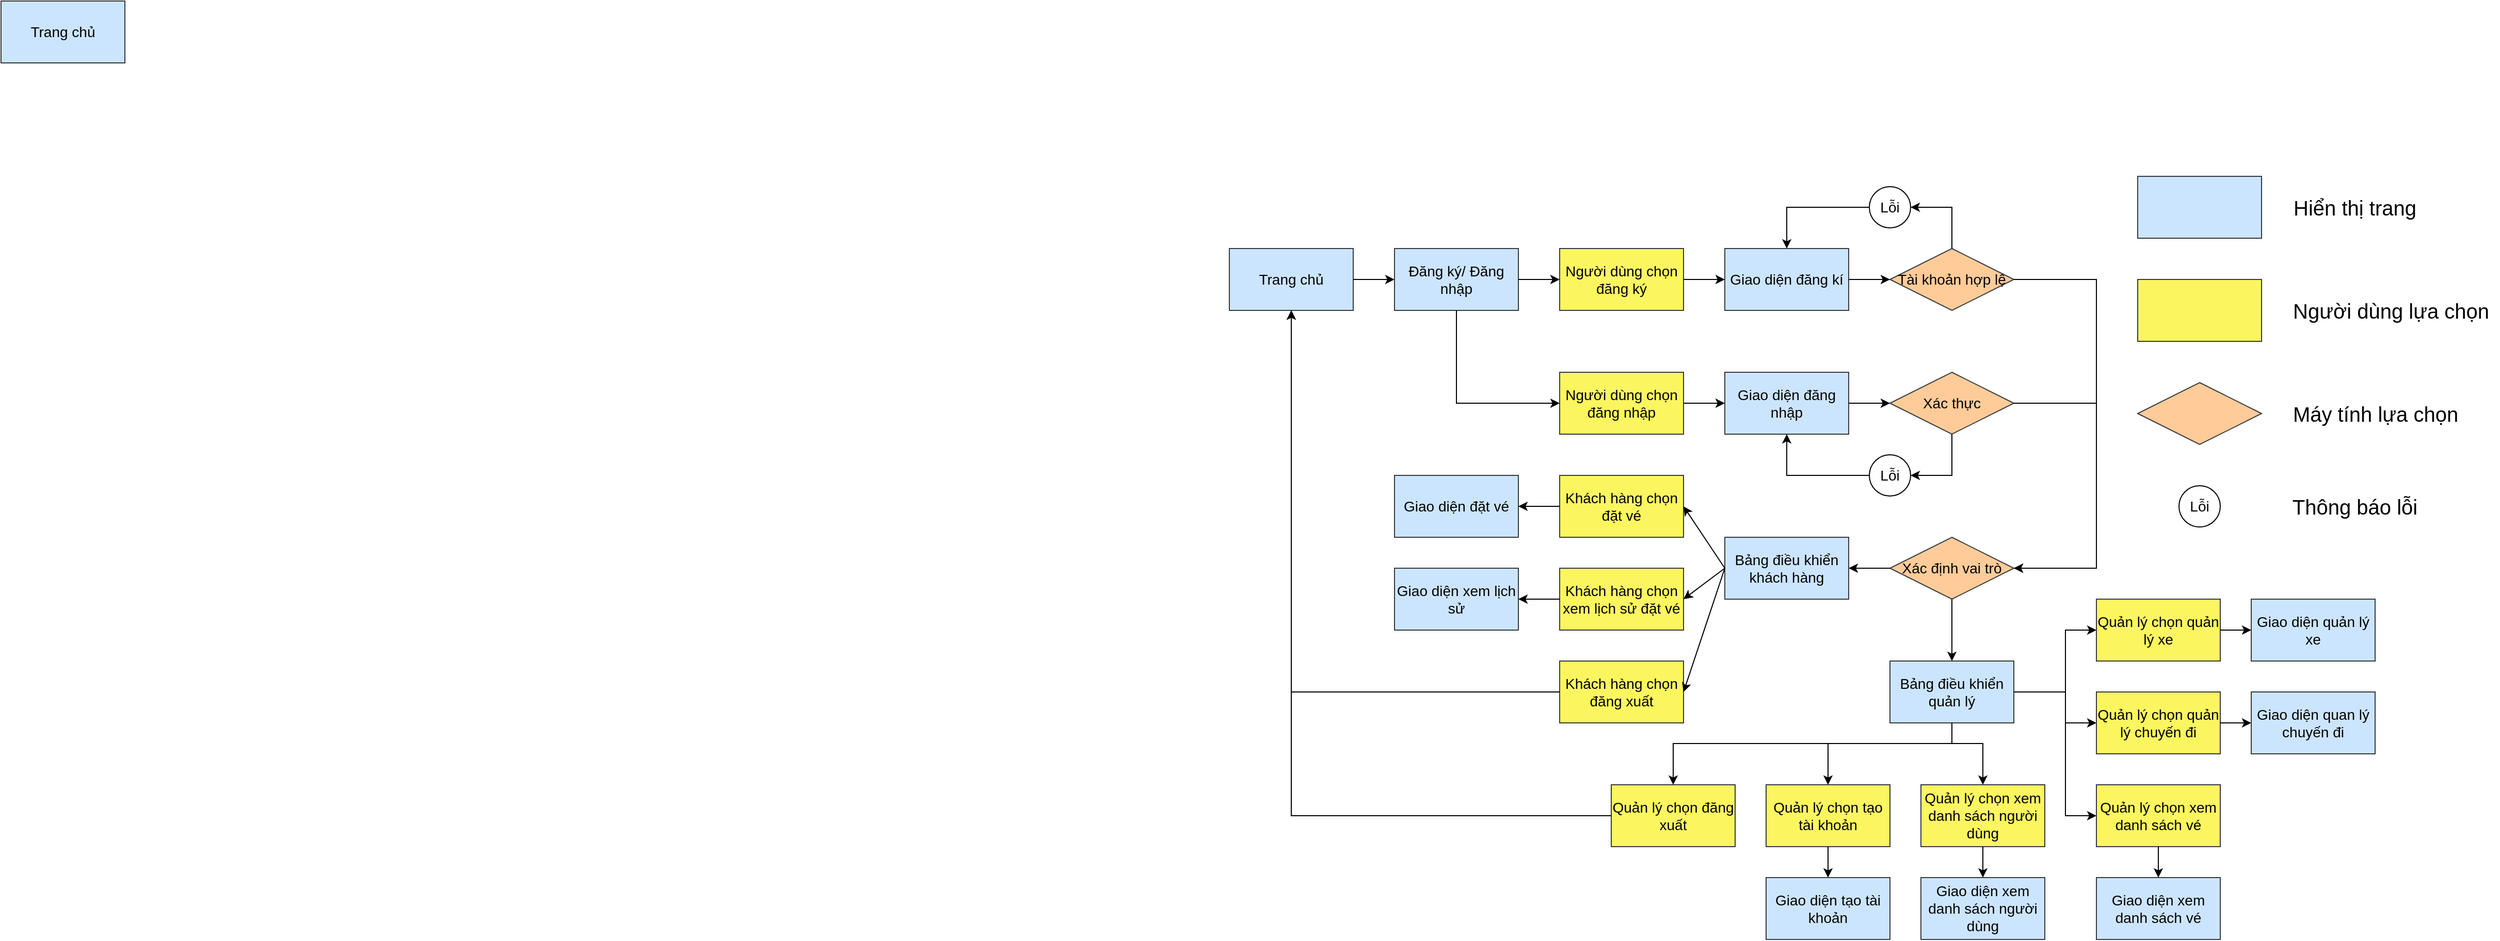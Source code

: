 <mxfile version="26.2.15">
  <diagram name="Trang-1" id="HOqa8LWuc9GHYZuUwpnS">
    <mxGraphModel dx="1489" dy="2723" grid="1" gridSize="10" guides="1" tooltips="1" connect="1" arrows="1" fold="1" page="1" pageScale="1" pageWidth="1200" pageHeight="1920" math="0" shadow="0">
      <root>
        <mxCell id="0" />
        <mxCell id="1" parent="0" />
        <mxCell id="Ii5Mv5Q8M2JtgRQBSYU0-1" value="" style="rounded=0;whiteSpace=wrap;html=1;fillColor=light-dark(#fbf660, #212100);strokeColor=#36393d;" vertex="1" parent="1">
          <mxGeometry x="2100" y="200" width="120" height="60" as="geometry" />
        </mxCell>
        <mxCell id="Ii5Mv5Q8M2JtgRQBSYU0-2" value="" style="rounded=0;whiteSpace=wrap;html=1;fillColor=#cce5ff;strokeColor=#36393d;" vertex="1" parent="1">
          <mxGeometry x="2100" y="100" width="120" height="60" as="geometry" />
        </mxCell>
        <mxCell id="Ii5Mv5Q8M2JtgRQBSYU0-3" value="" style="rhombus;whiteSpace=wrap;html=1;fillColor=#ffcc99;strokeColor=#36393d;" vertex="1" parent="1">
          <mxGeometry x="2100" y="300" width="120" height="60" as="geometry" />
        </mxCell>
        <mxCell id="Ii5Mv5Q8M2JtgRQBSYU0-4" value="&lt;font style=&quot;font-size: 14px;&quot;&gt;Lỗi&lt;/font&gt;" style="ellipse;whiteSpace=wrap;html=1;aspect=fixed;" vertex="1" parent="1">
          <mxGeometry x="2140" y="400" width="40" height="40" as="geometry" />
        </mxCell>
        <mxCell id="Ii5Mv5Q8M2JtgRQBSYU0-6" value="Trang chủ" style="rounded=0;whiteSpace=wrap;html=1;fillColor=#cce5ff;strokeColor=#36393d;fontSize=14;" vertex="1" parent="1">
          <mxGeometry x="1220" y="170" width="120" height="60" as="geometry" />
        </mxCell>
        <mxCell id="Ii5Mv5Q8M2JtgRQBSYU0-7" value="Đăng ký/ Đăng nhập" style="rounded=0;whiteSpace=wrap;html=1;fillColor=#cce5ff;strokeColor=#36393d;fontSize=14;" vertex="1" parent="1">
          <mxGeometry x="1380" y="170" width="120" height="60" as="geometry" />
        </mxCell>
        <mxCell id="Ii5Mv5Q8M2JtgRQBSYU0-8" value="Người dùng chọn đăng nhập" style="rounded=0;whiteSpace=wrap;html=1;fillColor=light-dark(#fbf660, #212100);strokeColor=#36393d;fontSize=14;" vertex="1" parent="1">
          <mxGeometry x="1540" y="290" width="120" height="60" as="geometry" />
        </mxCell>
        <mxCell id="Ii5Mv5Q8M2JtgRQBSYU0-9" value="Người dùng chọn đăng ký" style="rounded=0;whiteSpace=wrap;html=1;fillColor=light-dark(#fbf660, #212100);strokeColor=#36393d;fontSize=14;" vertex="1" parent="1">
          <mxGeometry x="1540" y="170" width="120" height="60" as="geometry" />
        </mxCell>
        <mxCell id="Ii5Mv5Q8M2JtgRQBSYU0-10" value="Giao diện đăng nhập" style="rounded=0;whiteSpace=wrap;html=1;fillColor=#cce5ff;strokeColor=#36393d;fontSize=14;" vertex="1" parent="1">
          <mxGeometry x="1700" y="290" width="120" height="60" as="geometry" />
        </mxCell>
        <mxCell id="Ii5Mv5Q8M2JtgRQBSYU0-11" value="Giao diện đăng kí" style="rounded=0;whiteSpace=wrap;html=1;fillColor=#cce5ff;strokeColor=#36393d;fontSize=14;" vertex="1" parent="1">
          <mxGeometry x="1700" y="170" width="120" height="60" as="geometry" />
        </mxCell>
        <mxCell id="Ii5Mv5Q8M2JtgRQBSYU0-12" value="Xác thực" style="rhombus;whiteSpace=wrap;html=1;fillColor=#ffcc99;strokeColor=#36393d;fontSize=14;" vertex="1" parent="1">
          <mxGeometry x="1860" y="290" width="120" height="60" as="geometry" />
        </mxCell>
        <mxCell id="Ii5Mv5Q8M2JtgRQBSYU0-13" value="Tài khoản hợp lệ" style="rhombus;whiteSpace=wrap;html=1;fillColor=#ffcc99;strokeColor=#36393d;fontSize=14;" vertex="1" parent="1">
          <mxGeometry x="1860" y="170" width="120" height="60" as="geometry" />
        </mxCell>
        <mxCell id="Ii5Mv5Q8M2JtgRQBSYU0-14" value="&lt;font&gt;Lỗi&lt;/font&gt;" style="ellipse;whiteSpace=wrap;html=1;aspect=fixed;fontSize=14;" vertex="1" parent="1">
          <mxGeometry x="1840" y="110" width="40" height="40" as="geometry" />
        </mxCell>
        <mxCell id="Ii5Mv5Q8M2JtgRQBSYU0-15" value="&lt;font&gt;Lỗi&lt;/font&gt;" style="ellipse;whiteSpace=wrap;html=1;aspect=fixed;fontSize=14;" vertex="1" parent="1">
          <mxGeometry x="1840" y="370" width="40" height="40" as="geometry" />
        </mxCell>
        <mxCell id="Ii5Mv5Q8M2JtgRQBSYU0-16" value="Bảng điều khiển khách hàng" style="rounded=0;whiteSpace=wrap;html=1;fillColor=#cce5ff;strokeColor=#36393d;fontSize=14;" vertex="1" parent="1">
          <mxGeometry x="1700" y="450" width="120" height="60" as="geometry" />
        </mxCell>
        <mxCell id="Ii5Mv5Q8M2JtgRQBSYU0-17" value="Xác định vai trò" style="rhombus;whiteSpace=wrap;html=1;fillColor=#ffcc99;strokeColor=#36393d;fontSize=14;" vertex="1" parent="1">
          <mxGeometry x="1860" y="450" width="120" height="60" as="geometry" />
        </mxCell>
        <mxCell id="Ii5Mv5Q8M2JtgRQBSYU0-18" value="Bảng điều khiển quản lý" style="rounded=0;whiteSpace=wrap;html=1;fillColor=#cce5ff;strokeColor=#36393d;fontSize=14;" vertex="1" parent="1">
          <mxGeometry x="1860" y="570" width="120" height="60" as="geometry" />
        </mxCell>
        <mxCell id="Ii5Mv5Q8M2JtgRQBSYU0-19" value="Khách hàng chọn đặt vé" style="rounded=0;whiteSpace=wrap;html=1;fillColor=light-dark(#fbf660, #212100);strokeColor=#36393d;fontSize=14;" vertex="1" parent="1">
          <mxGeometry x="1540" y="390" width="120" height="60" as="geometry" />
        </mxCell>
        <mxCell id="Ii5Mv5Q8M2JtgRQBSYU0-20" value="Khách hàng chọn xem lịch sử đặt vé" style="rounded=0;whiteSpace=wrap;html=1;fillColor=light-dark(#fbf660, #212100);strokeColor=#36393d;fontSize=14;" vertex="1" parent="1">
          <mxGeometry x="1540" y="480" width="120" height="60" as="geometry" />
        </mxCell>
        <mxCell id="Ii5Mv5Q8M2JtgRQBSYU0-21" value="Khách hàng chọn đăng xuất" style="rounded=0;whiteSpace=wrap;html=1;fillColor=light-dark(#fbf660, #212100);strokeColor=#36393d;fontSize=14;" vertex="1" parent="1">
          <mxGeometry x="1540" y="570" width="120" height="60" as="geometry" />
        </mxCell>
        <mxCell id="Ii5Mv5Q8M2JtgRQBSYU0-22" value="Giao diện đặt vé" style="rounded=0;whiteSpace=wrap;html=1;fillColor=#cce5ff;strokeColor=#36393d;fontSize=14;" vertex="1" parent="1">
          <mxGeometry x="1380" y="390" width="120" height="60" as="geometry" />
        </mxCell>
        <mxCell id="Ii5Mv5Q8M2JtgRQBSYU0-23" value="Giao diện xem lịch sử" style="rounded=0;whiteSpace=wrap;html=1;fillColor=#cce5ff;strokeColor=#36393d;fontSize=14;" vertex="1" parent="1">
          <mxGeometry x="1380" y="480" width="120" height="60" as="geometry" />
        </mxCell>
        <mxCell id="Ii5Mv5Q8M2JtgRQBSYU0-25" value="" style="endArrow=classic;html=1;rounded=0;entryX=0;entryY=0.5;entryDx=0;entryDy=0;exitX=1;exitY=0.5;exitDx=0;exitDy=0;fontSize=14;" edge="1" parent="1" source="Ii5Mv5Q8M2JtgRQBSYU0-6" target="Ii5Mv5Q8M2JtgRQBSYU0-7">
          <mxGeometry width="50" height="50" relative="1" as="geometry">
            <mxPoint x="1110" y="600" as="sourcePoint" />
            <mxPoint x="1110" y="520" as="targetPoint" />
          </mxGeometry>
        </mxCell>
        <mxCell id="Ii5Mv5Q8M2JtgRQBSYU0-26" value="" style="endArrow=classic;html=1;rounded=0;entryX=0;entryY=0.5;entryDx=0;entryDy=0;exitX=1;exitY=0.5;exitDx=0;exitDy=0;fontSize=14;" edge="1" parent="1" source="Ii5Mv5Q8M2JtgRQBSYU0-7" target="Ii5Mv5Q8M2JtgRQBSYU0-9">
          <mxGeometry width="50" height="50" relative="1" as="geometry">
            <mxPoint x="1350" y="210" as="sourcePoint" />
            <mxPoint x="1390" y="210" as="targetPoint" />
          </mxGeometry>
        </mxCell>
        <mxCell id="Ii5Mv5Q8M2JtgRQBSYU0-27" value="" style="endArrow=classic;html=1;rounded=0;entryX=0;entryY=0.5;entryDx=0;entryDy=0;exitX=1;exitY=0.5;exitDx=0;exitDy=0;fontSize=14;" edge="1" parent="1" source="Ii5Mv5Q8M2JtgRQBSYU0-9" target="Ii5Mv5Q8M2JtgRQBSYU0-11">
          <mxGeometry width="50" height="50" relative="1" as="geometry">
            <mxPoint x="1360" y="220" as="sourcePoint" />
            <mxPoint x="1400" y="220" as="targetPoint" />
          </mxGeometry>
        </mxCell>
        <mxCell id="Ii5Mv5Q8M2JtgRQBSYU0-28" value="" style="endArrow=classic;html=1;rounded=0;entryX=0;entryY=0.5;entryDx=0;entryDy=0;exitX=1;exitY=0.5;exitDx=0;exitDy=0;fontSize=14;" edge="1" parent="1" source="Ii5Mv5Q8M2JtgRQBSYU0-11" target="Ii5Mv5Q8M2JtgRQBSYU0-13">
          <mxGeometry width="50" height="50" relative="1" as="geometry">
            <mxPoint x="1670" y="210" as="sourcePoint" />
            <mxPoint x="1710" y="210" as="targetPoint" />
          </mxGeometry>
        </mxCell>
        <mxCell id="Ii5Mv5Q8M2JtgRQBSYU0-29" value="" style="endArrow=classic;html=1;rounded=0;entryX=1;entryY=0.5;entryDx=0;entryDy=0;exitX=0.5;exitY=0;exitDx=0;exitDy=0;fontSize=14;" edge="1" parent="1" source="Ii5Mv5Q8M2JtgRQBSYU0-13" target="Ii5Mv5Q8M2JtgRQBSYU0-14">
          <mxGeometry width="50" height="50" relative="1" as="geometry">
            <mxPoint x="1680" y="220" as="sourcePoint" />
            <mxPoint x="1720" y="220" as="targetPoint" />
            <Array as="points">
              <mxPoint x="1920" y="130" />
            </Array>
          </mxGeometry>
        </mxCell>
        <mxCell id="Ii5Mv5Q8M2JtgRQBSYU0-30" value="" style="endArrow=classic;html=1;rounded=0;entryX=0.5;entryY=0;entryDx=0;entryDy=0;exitX=0;exitY=0.5;exitDx=0;exitDy=0;fontSize=14;" edge="1" parent="1" source="Ii5Mv5Q8M2JtgRQBSYU0-14" target="Ii5Mv5Q8M2JtgRQBSYU0-11">
          <mxGeometry width="50" height="50" relative="1" as="geometry">
            <mxPoint x="1930" y="180" as="sourcePoint" />
            <mxPoint x="1890" y="140" as="targetPoint" />
            <Array as="points">
              <mxPoint x="1760" y="130" />
            </Array>
          </mxGeometry>
        </mxCell>
        <mxCell id="Ii5Mv5Q8M2JtgRQBSYU0-31" value="" style="endArrow=classic;html=1;rounded=0;entryX=0;entryY=0.5;entryDx=0;entryDy=0;exitX=1;exitY=0.5;exitDx=0;exitDy=0;fontSize=14;" edge="1" parent="1" source="Ii5Mv5Q8M2JtgRQBSYU0-8" target="Ii5Mv5Q8M2JtgRQBSYU0-10">
          <mxGeometry width="50" height="50" relative="1" as="geometry">
            <mxPoint x="1830" y="210" as="sourcePoint" />
            <mxPoint x="1870" y="210" as="targetPoint" />
          </mxGeometry>
        </mxCell>
        <mxCell id="Ii5Mv5Q8M2JtgRQBSYU0-32" value="" style="endArrow=classic;html=1;rounded=0;entryX=0;entryY=0.5;entryDx=0;entryDy=0;exitX=0.5;exitY=1;exitDx=0;exitDy=0;fontSize=14;" edge="1" parent="1" source="Ii5Mv5Q8M2JtgRQBSYU0-7" target="Ii5Mv5Q8M2JtgRQBSYU0-8">
          <mxGeometry width="50" height="50" relative="1" as="geometry">
            <mxPoint x="1670" y="330" as="sourcePoint" />
            <mxPoint x="1710" y="330" as="targetPoint" />
            <Array as="points">
              <mxPoint x="1440" y="320" />
            </Array>
          </mxGeometry>
        </mxCell>
        <mxCell id="Ii5Mv5Q8M2JtgRQBSYU0-33" value="" style="endArrow=classic;html=1;rounded=0;entryX=0;entryY=0.5;entryDx=0;entryDy=0;exitX=1;exitY=0.5;exitDx=0;exitDy=0;fontSize=14;" edge="1" parent="1" source="Ii5Mv5Q8M2JtgRQBSYU0-10" target="Ii5Mv5Q8M2JtgRQBSYU0-12">
          <mxGeometry width="50" height="50" relative="1" as="geometry">
            <mxPoint x="1670" y="330" as="sourcePoint" />
            <mxPoint x="1710" y="330" as="targetPoint" />
          </mxGeometry>
        </mxCell>
        <mxCell id="Ii5Mv5Q8M2JtgRQBSYU0-34" value="" style="endArrow=classic;html=1;rounded=0;entryX=1;entryY=0.5;entryDx=0;entryDy=0;exitX=1;exitY=0.5;exitDx=0;exitDy=0;fontSize=14;" edge="1" parent="1" source="Ii5Mv5Q8M2JtgRQBSYU0-13" target="Ii5Mv5Q8M2JtgRQBSYU0-17">
          <mxGeometry width="50" height="50" relative="1" as="geometry">
            <mxPoint x="1680" y="340" as="sourcePoint" />
            <mxPoint x="1720" y="340" as="targetPoint" />
            <Array as="points">
              <mxPoint x="2060" y="200" />
              <mxPoint x="2060" y="480" />
            </Array>
          </mxGeometry>
        </mxCell>
        <mxCell id="Ii5Mv5Q8M2JtgRQBSYU0-35" value="" style="endArrow=classic;html=1;rounded=0;entryX=1;entryY=0.5;entryDx=0;entryDy=0;exitX=1;exitY=0.5;exitDx=0;exitDy=0;fontSize=14;" edge="1" parent="1" source="Ii5Mv5Q8M2JtgRQBSYU0-12" target="Ii5Mv5Q8M2JtgRQBSYU0-17">
          <mxGeometry width="50" height="50" relative="1" as="geometry">
            <mxPoint x="1690" y="350" as="sourcePoint" />
            <mxPoint x="1730" y="350" as="targetPoint" />
            <Array as="points">
              <mxPoint x="2060" y="320" />
              <mxPoint x="2060" y="480" />
            </Array>
          </mxGeometry>
        </mxCell>
        <mxCell id="Ii5Mv5Q8M2JtgRQBSYU0-36" value="" style="endArrow=classic;html=1;rounded=0;entryX=1;entryY=0.5;entryDx=0;entryDy=0;exitX=0.5;exitY=1;exitDx=0;exitDy=0;fontSize=14;" edge="1" parent="1" source="Ii5Mv5Q8M2JtgRQBSYU0-12" target="Ii5Mv5Q8M2JtgRQBSYU0-15">
          <mxGeometry width="50" height="50" relative="1" as="geometry">
            <mxPoint x="1930" y="180" as="sourcePoint" />
            <mxPoint x="1890" y="140" as="targetPoint" />
            <Array as="points">
              <mxPoint x="1920" y="390" />
            </Array>
          </mxGeometry>
        </mxCell>
        <mxCell id="Ii5Mv5Q8M2JtgRQBSYU0-37" value="" style="endArrow=classic;html=1;rounded=0;entryX=0.5;entryY=1;entryDx=0;entryDy=0;exitX=0;exitY=0.5;exitDx=0;exitDy=0;fontSize=14;" edge="1" parent="1" source="Ii5Mv5Q8M2JtgRQBSYU0-15" target="Ii5Mv5Q8M2JtgRQBSYU0-10">
          <mxGeometry width="50" height="50" relative="1" as="geometry">
            <mxPoint x="1930" y="360" as="sourcePoint" />
            <mxPoint x="1890" y="400" as="targetPoint" />
            <Array as="points">
              <mxPoint x="1760" y="390" />
            </Array>
          </mxGeometry>
        </mxCell>
        <mxCell id="Ii5Mv5Q8M2JtgRQBSYU0-38" value="" style="endArrow=classic;html=1;rounded=0;entryX=1;entryY=0.5;entryDx=0;entryDy=0;exitX=0;exitY=0.5;exitDx=0;exitDy=0;fontSize=14;" edge="1" parent="1" source="Ii5Mv5Q8M2JtgRQBSYU0-17" target="Ii5Mv5Q8M2JtgRQBSYU0-16">
          <mxGeometry width="50" height="50" relative="1" as="geometry">
            <mxPoint x="1670" y="330" as="sourcePoint" />
            <mxPoint x="1710" y="330" as="targetPoint" />
          </mxGeometry>
        </mxCell>
        <mxCell id="Ii5Mv5Q8M2JtgRQBSYU0-39" value="" style="endArrow=classic;html=1;rounded=0;exitX=0;exitY=0.5;exitDx=0;exitDy=0;entryX=0.5;entryY=1;entryDx=0;entryDy=0;fontSize=14;" edge="1" parent="1" source="Ii5Mv5Q8M2JtgRQBSYU0-21" target="Ii5Mv5Q8M2JtgRQBSYU0-6">
          <mxGeometry width="50" height="50" relative="1" as="geometry">
            <mxPoint x="1110" y="600" as="sourcePoint" />
            <mxPoint x="1110" y="520" as="targetPoint" />
            <Array as="points">
              <mxPoint x="1280" y="600" />
            </Array>
          </mxGeometry>
        </mxCell>
        <mxCell id="Ii5Mv5Q8M2JtgRQBSYU0-40" value="" style="endArrow=classic;html=1;rounded=0;exitX=0;exitY=0.5;exitDx=0;exitDy=0;entryX=1;entryY=0.5;entryDx=0;entryDy=0;fontSize=14;" edge="1" parent="1" source="Ii5Mv5Q8M2JtgRQBSYU0-19" target="Ii5Mv5Q8M2JtgRQBSYU0-22">
          <mxGeometry width="50" height="50" relative="1" as="geometry">
            <mxPoint x="1110" y="600" as="sourcePoint" />
            <mxPoint x="1110" y="520" as="targetPoint" />
          </mxGeometry>
        </mxCell>
        <mxCell id="Ii5Mv5Q8M2JtgRQBSYU0-41" value="" style="endArrow=classic;html=1;rounded=0;exitX=0;exitY=0.5;exitDx=0;exitDy=0;entryX=1;entryY=0.5;entryDx=0;entryDy=0;fontSize=14;" edge="1" parent="1" source="Ii5Mv5Q8M2JtgRQBSYU0-20" target="Ii5Mv5Q8M2JtgRQBSYU0-23">
          <mxGeometry width="50" height="50" relative="1" as="geometry">
            <mxPoint x="1110" y="600" as="sourcePoint" />
            <mxPoint x="1500" y="570" as="targetPoint" />
          </mxGeometry>
        </mxCell>
        <mxCell id="Ii5Mv5Q8M2JtgRQBSYU0-42" value="" style="endArrow=classic;html=1;rounded=0;exitX=0;exitY=0.5;exitDx=0;exitDy=0;entryX=1;entryY=0.5;entryDx=0;entryDy=0;fontSize=14;" edge="1" parent="1" source="Ii5Mv5Q8M2JtgRQBSYU0-16" target="Ii5Mv5Q8M2JtgRQBSYU0-19">
          <mxGeometry width="50" height="50" relative="1" as="geometry">
            <mxPoint x="1110" y="600" as="sourcePoint" />
            <mxPoint x="1110" y="520" as="targetPoint" />
          </mxGeometry>
        </mxCell>
        <mxCell id="Ii5Mv5Q8M2JtgRQBSYU0-43" value="" style="endArrow=classic;html=1;rounded=0;exitX=0;exitY=0.5;exitDx=0;exitDy=0;entryX=1;entryY=0.5;entryDx=0;entryDy=0;fontSize=14;" edge="1" parent="1" source="Ii5Mv5Q8M2JtgRQBSYU0-16" target="Ii5Mv5Q8M2JtgRQBSYU0-20">
          <mxGeometry width="50" height="50" relative="1" as="geometry">
            <mxPoint x="1120" y="610" as="sourcePoint" />
            <mxPoint x="1120" y="530" as="targetPoint" />
          </mxGeometry>
        </mxCell>
        <mxCell id="Ii5Mv5Q8M2JtgRQBSYU0-44" value="" style="endArrow=classic;html=1;rounded=0;exitX=0;exitY=0.5;exitDx=0;exitDy=0;entryX=1;entryY=0.5;entryDx=0;entryDy=0;fontSize=14;" edge="1" parent="1" source="Ii5Mv5Q8M2JtgRQBSYU0-16" target="Ii5Mv5Q8M2JtgRQBSYU0-21">
          <mxGeometry width="50" height="50" relative="1" as="geometry">
            <mxPoint x="1710" y="490" as="sourcePoint" />
            <mxPoint x="1670" y="520" as="targetPoint" />
          </mxGeometry>
        </mxCell>
        <mxCell id="Ii5Mv5Q8M2JtgRQBSYU0-45" value="" style="endArrow=classic;html=1;rounded=0;entryX=0.5;entryY=0;entryDx=0;entryDy=0;exitX=0.5;exitY=1;exitDx=0;exitDy=0;fontSize=14;" edge="1" parent="1" source="Ii5Mv5Q8M2JtgRQBSYU0-17" target="Ii5Mv5Q8M2JtgRQBSYU0-18">
          <mxGeometry width="50" height="50" relative="1" as="geometry">
            <mxPoint x="1830" y="330" as="sourcePoint" />
            <mxPoint x="1870" y="330" as="targetPoint" />
          </mxGeometry>
        </mxCell>
        <mxCell id="Ii5Mv5Q8M2JtgRQBSYU0-46" value="Quản lý chọn tạo tài khoản" style="rounded=0;whiteSpace=wrap;html=1;fillColor=light-dark(#fbf660, #212100);strokeColor=#36393d;fontSize=14;" vertex="1" parent="1">
          <mxGeometry x="1740" y="690" width="120" height="60" as="geometry" />
        </mxCell>
        <mxCell id="Ii5Mv5Q8M2JtgRQBSYU0-47" value="Quản lý chọn xem danh sách người dùng" style="rounded=0;whiteSpace=wrap;html=1;fillColor=light-dark(#fbf660, #212100);strokeColor=#36393d;fontSize=14;" vertex="1" parent="1">
          <mxGeometry x="1890" y="690" width="120" height="60" as="geometry" />
        </mxCell>
        <mxCell id="Ii5Mv5Q8M2JtgRQBSYU0-48" value="Quản lý chọn quản lý chuyến đi" style="rounded=0;whiteSpace=wrap;html=1;fillColor=light-dark(#fbf660, #212100);strokeColor=#36393d;fontSize=14;" vertex="1" parent="1">
          <mxGeometry x="2060" y="600" width="120" height="60" as="geometry" />
        </mxCell>
        <mxCell id="Ii5Mv5Q8M2JtgRQBSYU0-49" value="Quản lý chọn quản lý xe" style="rounded=0;whiteSpace=wrap;html=1;fillColor=light-dark(#fbf660, #212100);strokeColor=#36393d;fontSize=14;" vertex="1" parent="1">
          <mxGeometry x="2060" y="510" width="120" height="60" as="geometry" />
        </mxCell>
        <mxCell id="Ii5Mv5Q8M2JtgRQBSYU0-50" value="Quản lý chọn đăng xuất" style="rounded=0;whiteSpace=wrap;html=1;fillColor=light-dark(#fbf660, #212100);strokeColor=#36393d;fontSize=14;" vertex="1" parent="1">
          <mxGeometry x="1590" y="690" width="120" height="60" as="geometry" />
        </mxCell>
        <mxCell id="Ii5Mv5Q8M2JtgRQBSYU0-51" value="Quản lý chọn xem danh sách vé" style="rounded=0;whiteSpace=wrap;html=1;fillColor=light-dark(#fbf660, #212100);strokeColor=#36393d;fontSize=14;" vertex="1" parent="1">
          <mxGeometry x="2060" y="690" width="120" height="60" as="geometry" />
        </mxCell>
        <mxCell id="Ii5Mv5Q8M2JtgRQBSYU0-52" value="Giao diện tạo tài khoản" style="rounded=0;whiteSpace=wrap;html=1;fillColor=#cce5ff;strokeColor=#36393d;fontSize=14;" vertex="1" parent="1">
          <mxGeometry x="1740" y="780" width="120" height="60" as="geometry" />
        </mxCell>
        <mxCell id="Ii5Mv5Q8M2JtgRQBSYU0-53" value="Giao diện xem danh sách người dùng" style="rounded=0;whiteSpace=wrap;html=1;fillColor=#cce5ff;strokeColor=#36393d;fontSize=14;" vertex="1" parent="1">
          <mxGeometry x="1890" y="780" width="120" height="60" as="geometry" />
        </mxCell>
        <mxCell id="Ii5Mv5Q8M2JtgRQBSYU0-54" value="Giao diện xem danh sách vé" style="rounded=0;whiteSpace=wrap;html=1;fillColor=#cce5ff;strokeColor=#36393d;fontSize=14;" vertex="1" parent="1">
          <mxGeometry x="2060" y="780" width="120" height="60" as="geometry" />
        </mxCell>
        <mxCell id="Ii5Mv5Q8M2JtgRQBSYU0-55" value="Giao diện quan lý chuyến đi" style="rounded=0;whiteSpace=wrap;html=1;fillColor=#cce5ff;strokeColor=#36393d;fontSize=14;" vertex="1" parent="1">
          <mxGeometry x="2210" y="600" width="120" height="60" as="geometry" />
        </mxCell>
        <mxCell id="Ii5Mv5Q8M2JtgRQBSYU0-56" value="Giao diện quản lý xe" style="rounded=0;whiteSpace=wrap;html=1;fillColor=#cce5ff;strokeColor=#36393d;fontSize=14;" vertex="1" parent="1">
          <mxGeometry x="2210" y="510" width="120" height="60" as="geometry" />
        </mxCell>
        <mxCell id="Ii5Mv5Q8M2JtgRQBSYU0-57" value="" style="endArrow=classic;html=1;rounded=0;exitX=0.5;exitY=1;exitDx=0;exitDy=0;entryX=0.5;entryY=0;entryDx=0;entryDy=0;fontSize=14;" edge="1" parent="1" source="Ii5Mv5Q8M2JtgRQBSYU0-46" target="Ii5Mv5Q8M2JtgRQBSYU0-52">
          <mxGeometry width="50" height="50" relative="1" as="geometry">
            <mxPoint x="1110" y="600" as="sourcePoint" />
            <mxPoint x="1110" y="520" as="targetPoint" />
          </mxGeometry>
        </mxCell>
        <mxCell id="Ii5Mv5Q8M2JtgRQBSYU0-58" value="" style="endArrow=classic;html=1;rounded=0;exitX=0.5;exitY=1;exitDx=0;exitDy=0;entryX=0.5;entryY=0;entryDx=0;entryDy=0;fontSize=14;" edge="1" parent="1" source="Ii5Mv5Q8M2JtgRQBSYU0-47" target="Ii5Mv5Q8M2JtgRQBSYU0-53">
          <mxGeometry width="50" height="50" relative="1" as="geometry">
            <mxPoint x="1810" y="760" as="sourcePoint" />
            <mxPoint x="1810" y="790" as="targetPoint" />
          </mxGeometry>
        </mxCell>
        <mxCell id="Ii5Mv5Q8M2JtgRQBSYU0-59" value="" style="endArrow=classic;html=1;rounded=0;exitX=0.5;exitY=1;exitDx=0;exitDy=0;entryX=0.5;entryY=0;entryDx=0;entryDy=0;fontSize=14;" edge="1" parent="1" source="Ii5Mv5Q8M2JtgRQBSYU0-51" target="Ii5Mv5Q8M2JtgRQBSYU0-54">
          <mxGeometry width="50" height="50" relative="1" as="geometry">
            <mxPoint x="1980" y="760" as="sourcePoint" />
            <mxPoint x="1980" y="790" as="targetPoint" />
          </mxGeometry>
        </mxCell>
        <mxCell id="Ii5Mv5Q8M2JtgRQBSYU0-60" value="" style="endArrow=classic;html=1;rounded=0;exitX=1;exitY=0.5;exitDx=0;exitDy=0;entryX=0;entryY=0.5;entryDx=0;entryDy=0;fontSize=14;" edge="1" parent="1" source="Ii5Mv5Q8M2JtgRQBSYU0-48" target="Ii5Mv5Q8M2JtgRQBSYU0-55">
          <mxGeometry width="50" height="50" relative="1" as="geometry">
            <mxPoint x="2130" y="760" as="sourcePoint" />
            <mxPoint x="2130" y="790" as="targetPoint" />
          </mxGeometry>
        </mxCell>
        <mxCell id="Ii5Mv5Q8M2JtgRQBSYU0-61" value="" style="endArrow=classic;html=1;rounded=0;exitX=1;exitY=0.5;exitDx=0;exitDy=0;entryX=0;entryY=0.5;entryDx=0;entryDy=0;fontSize=14;" edge="1" parent="1" source="Ii5Mv5Q8M2JtgRQBSYU0-49" target="Ii5Mv5Q8M2JtgRQBSYU0-56">
          <mxGeometry width="50" height="50" relative="1" as="geometry">
            <mxPoint x="2190" y="640" as="sourcePoint" />
            <mxPoint x="2220" y="640" as="targetPoint" />
          </mxGeometry>
        </mxCell>
        <mxCell id="Ii5Mv5Q8M2JtgRQBSYU0-62" value="" style="endArrow=classic;html=1;rounded=0;exitX=1;exitY=0.5;exitDx=0;exitDy=0;entryX=0;entryY=0.5;entryDx=0;entryDy=0;fontSize=14;" edge="1" parent="1" source="Ii5Mv5Q8M2JtgRQBSYU0-18" target="Ii5Mv5Q8M2JtgRQBSYU0-49">
          <mxGeometry width="50" height="50" relative="1" as="geometry">
            <mxPoint x="2170" y="550" as="sourcePoint" />
            <mxPoint x="2200" y="550" as="targetPoint" />
            <Array as="points">
              <mxPoint x="2030" y="600" />
              <mxPoint x="2030" y="570" />
              <mxPoint x="2030" y="540" />
            </Array>
          </mxGeometry>
        </mxCell>
        <mxCell id="Ii5Mv5Q8M2JtgRQBSYU0-63" value="" style="endArrow=classic;html=1;rounded=0;exitX=1;exitY=0.5;exitDx=0;exitDy=0;entryX=0;entryY=0.5;entryDx=0;entryDy=0;fontSize=14;" edge="1" parent="1" source="Ii5Mv5Q8M2JtgRQBSYU0-18" target="Ii5Mv5Q8M2JtgRQBSYU0-48">
          <mxGeometry width="50" height="50" relative="1" as="geometry">
            <mxPoint x="1990" y="610" as="sourcePoint" />
            <mxPoint x="2050" y="550" as="targetPoint" />
            <Array as="points">
              <mxPoint x="2030" y="600" />
              <mxPoint x="2030" y="630" />
            </Array>
          </mxGeometry>
        </mxCell>
        <mxCell id="Ii5Mv5Q8M2JtgRQBSYU0-64" value="" style="endArrow=classic;html=1;rounded=0;exitX=1;exitY=0.5;exitDx=0;exitDy=0;entryX=0;entryY=0.5;entryDx=0;entryDy=0;fontSize=14;" edge="1" parent="1" source="Ii5Mv5Q8M2JtgRQBSYU0-18" target="Ii5Mv5Q8M2JtgRQBSYU0-51">
          <mxGeometry width="50" height="50" relative="1" as="geometry">
            <mxPoint x="1990" y="610" as="sourcePoint" />
            <mxPoint x="2050" y="640" as="targetPoint" />
            <Array as="points">
              <mxPoint x="2030" y="600" />
              <mxPoint x="2030" y="660" />
              <mxPoint x="2030" y="720" />
            </Array>
          </mxGeometry>
        </mxCell>
        <mxCell id="Ii5Mv5Q8M2JtgRQBSYU0-65" value="" style="endArrow=classic;html=1;rounded=0;exitX=0.5;exitY=1;exitDx=0;exitDy=0;entryX=0.5;entryY=0;entryDx=0;entryDy=0;fontSize=14;" edge="1" parent="1" source="Ii5Mv5Q8M2JtgRQBSYU0-18" target="Ii5Mv5Q8M2JtgRQBSYU0-47">
          <mxGeometry width="50" height="50" relative="1" as="geometry">
            <mxPoint x="1990" y="610" as="sourcePoint" />
            <mxPoint x="2050" y="640" as="targetPoint" />
            <Array as="points">
              <mxPoint x="1920" y="650" />
              <mxPoint x="1950" y="650" />
            </Array>
          </mxGeometry>
        </mxCell>
        <mxCell id="Ii5Mv5Q8M2JtgRQBSYU0-66" value="" style="endArrow=classic;html=1;rounded=0;exitX=0.5;exitY=1;exitDx=0;exitDy=0;entryX=0.5;entryY=0;entryDx=0;entryDy=0;fontSize=14;" edge="1" parent="1" source="Ii5Mv5Q8M2JtgRQBSYU0-18" target="Ii5Mv5Q8M2JtgRQBSYU0-46">
          <mxGeometry width="50" height="50" relative="1" as="geometry">
            <mxPoint x="1930" y="640" as="sourcePoint" />
            <mxPoint x="1960" y="700" as="targetPoint" />
            <Array as="points">
              <mxPoint x="1920" y="650" />
              <mxPoint x="1800" y="650" />
            </Array>
          </mxGeometry>
        </mxCell>
        <mxCell id="Ii5Mv5Q8M2JtgRQBSYU0-67" value="" style="endArrow=classic;html=1;rounded=0;exitX=0.5;exitY=1;exitDx=0;exitDy=0;entryX=0.5;entryY=0;entryDx=0;entryDy=0;fontSize=14;" edge="1" parent="1" source="Ii5Mv5Q8M2JtgRQBSYU0-18" target="Ii5Mv5Q8M2JtgRQBSYU0-50">
          <mxGeometry width="50" height="50" relative="1" as="geometry">
            <mxPoint x="1930" y="640" as="sourcePoint" />
            <mxPoint x="1810" y="700" as="targetPoint" />
            <Array as="points">
              <mxPoint x="1920" y="650" />
              <mxPoint x="1650" y="650" />
            </Array>
          </mxGeometry>
        </mxCell>
        <mxCell id="Ii5Mv5Q8M2JtgRQBSYU0-68" value="" style="endArrow=classic;html=1;rounded=0;exitX=0;exitY=0.5;exitDx=0;exitDy=0;entryX=0.5;entryY=1;entryDx=0;entryDy=0;fontSize=14;" edge="1" parent="1" source="Ii5Mv5Q8M2JtgRQBSYU0-50" target="Ii5Mv5Q8M2JtgRQBSYU0-6">
          <mxGeometry width="50" height="50" relative="1" as="geometry">
            <mxPoint x="1550" y="430" as="sourcePoint" />
            <mxPoint x="1510" y="430" as="targetPoint" />
            <Array as="points">
              <mxPoint x="1280" y="720" />
            </Array>
          </mxGeometry>
        </mxCell>
        <mxCell id="Ii5Mv5Q8M2JtgRQBSYU0-69" value="&lt;font style=&quot;font-size: 20px;&quot;&gt;Hiển thị trang&lt;/font&gt;" style="text;html=1;align=center;verticalAlign=middle;resizable=0;points=[];autosize=1;strokeColor=none;fillColor=none;" vertex="1" parent="1">
          <mxGeometry x="2240" y="110" width="140" height="40" as="geometry" />
        </mxCell>
        <mxCell id="Ii5Mv5Q8M2JtgRQBSYU0-70" value="&lt;font style=&quot;font-size: 20px;&quot;&gt;Người dùng lựa chọn&lt;/font&gt;" style="text;html=1;align=center;verticalAlign=middle;resizable=0;points=[];autosize=1;strokeColor=none;fillColor=none;" vertex="1" parent="1">
          <mxGeometry x="2240" y="210" width="210" height="40" as="geometry" />
        </mxCell>
        <mxCell id="Ii5Mv5Q8M2JtgRQBSYU0-71" value="&lt;font style=&quot;font-size: 20px;&quot;&gt;Máy tính lựa chọn&lt;/font&gt;" style="text;html=1;align=center;verticalAlign=middle;resizable=0;points=[];autosize=1;strokeColor=none;fillColor=none;" vertex="1" parent="1">
          <mxGeometry x="2240" y="310" width="180" height="40" as="geometry" />
        </mxCell>
        <mxCell id="Ii5Mv5Q8M2JtgRQBSYU0-72" value="&lt;font style=&quot;font-size: 20px;&quot;&gt;Thông báo lỗi&lt;/font&gt;" style="text;html=1;align=center;verticalAlign=middle;resizable=0;points=[];autosize=1;strokeColor=none;fillColor=none;" vertex="1" parent="1">
          <mxGeometry x="2240" y="400" width="140" height="40" as="geometry" />
        </mxCell>
        <mxCell id="Ii5Mv5Q8M2JtgRQBSYU0-73" value="Trang chủ" style="rounded=0;whiteSpace=wrap;html=1;fillColor=#cce5ff;strokeColor=#36393d;fontSize=14;" vertex="1" parent="1">
          <mxGeometry x="30" y="-70" width="120" height="60" as="geometry" />
        </mxCell>
      </root>
    </mxGraphModel>
  </diagram>
</mxfile>
